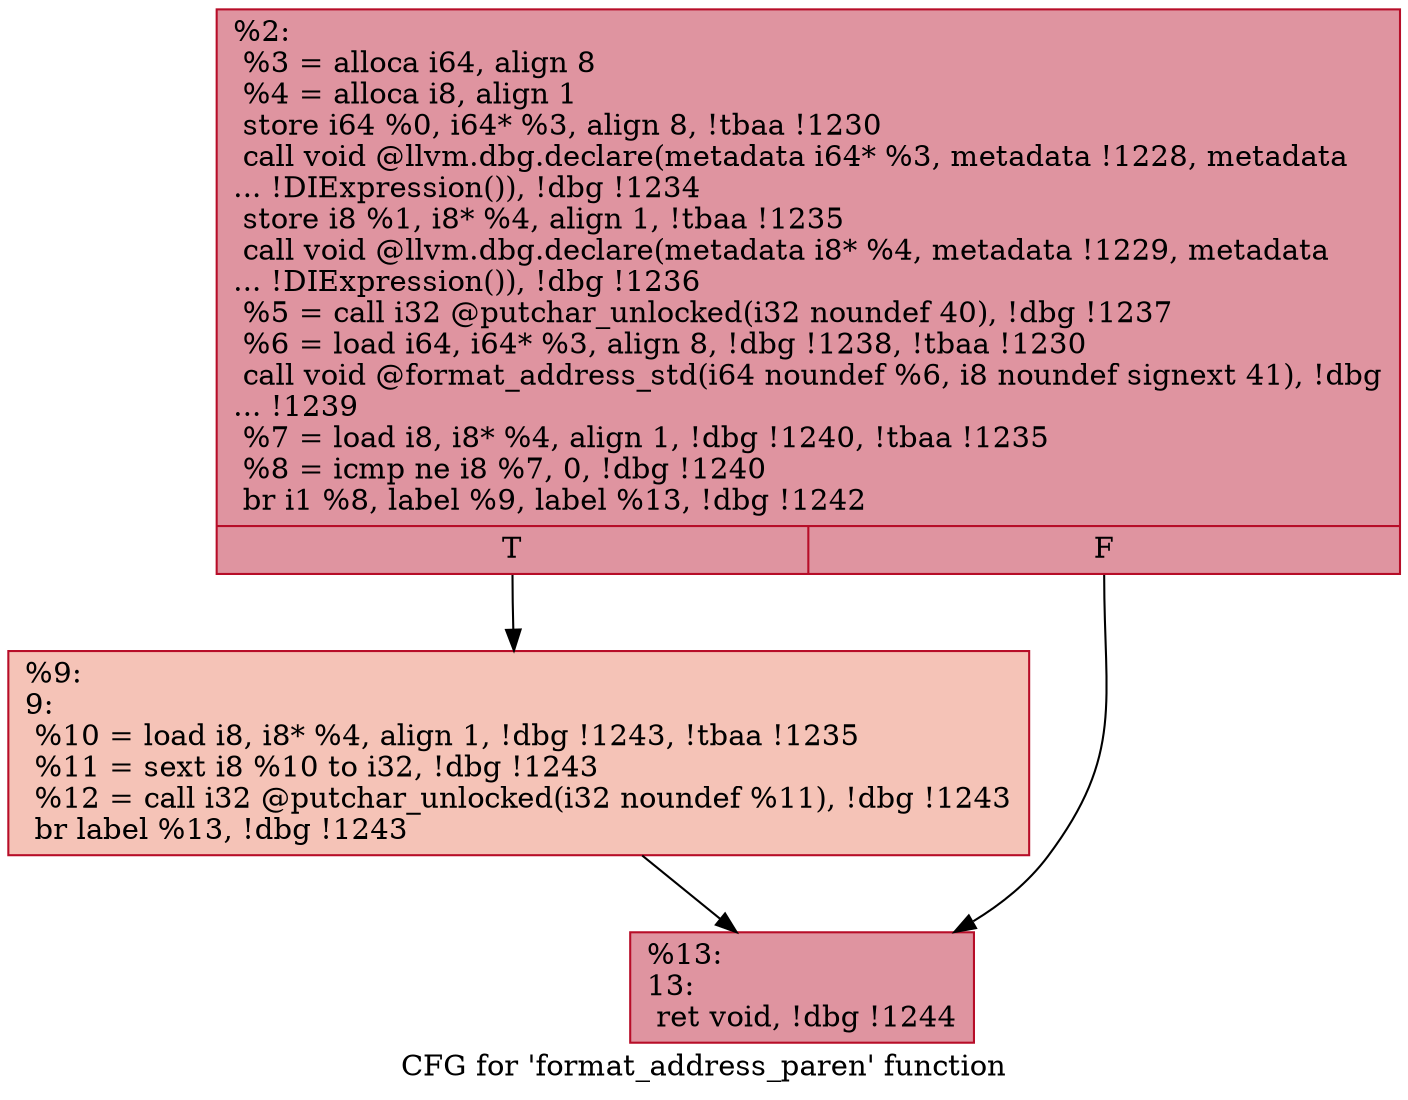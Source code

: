 digraph "CFG for 'format_address_paren' function" {
	label="CFG for 'format_address_paren' function";

	Node0x9a9e40 [shape=record,color="#b70d28ff", style=filled, fillcolor="#b70d2870",label="{%2:\l  %3 = alloca i64, align 8\l  %4 = alloca i8, align 1\l  store i64 %0, i64* %3, align 8, !tbaa !1230\l  call void @llvm.dbg.declare(metadata i64* %3, metadata !1228, metadata\l... !DIExpression()), !dbg !1234\l  store i8 %1, i8* %4, align 1, !tbaa !1235\l  call void @llvm.dbg.declare(metadata i8* %4, metadata !1229, metadata\l... !DIExpression()), !dbg !1236\l  %5 = call i32 @putchar_unlocked(i32 noundef 40), !dbg !1237\l  %6 = load i64, i64* %3, align 8, !dbg !1238, !tbaa !1230\l  call void @format_address_std(i64 noundef %6, i8 noundef signext 41), !dbg\l... !1239\l  %7 = load i8, i8* %4, align 1, !dbg !1240, !tbaa !1235\l  %8 = icmp ne i8 %7, 0, !dbg !1240\l  br i1 %8, label %9, label %13, !dbg !1242\l|{<s0>T|<s1>F}}"];
	Node0x9a9e40:s0 -> Node0x9ad360;
	Node0x9a9e40:s1 -> Node0x9ad3b0;
	Node0x9ad360 [shape=record,color="#b70d28ff", style=filled, fillcolor="#e8765c70",label="{%9:\l9:                                                \l  %10 = load i8, i8* %4, align 1, !dbg !1243, !tbaa !1235\l  %11 = sext i8 %10 to i32, !dbg !1243\l  %12 = call i32 @putchar_unlocked(i32 noundef %11), !dbg !1243\l  br label %13, !dbg !1243\l}"];
	Node0x9ad360 -> Node0x9ad3b0;
	Node0x9ad3b0 [shape=record,color="#b70d28ff", style=filled, fillcolor="#b70d2870",label="{%13:\l13:                                               \l  ret void, !dbg !1244\l}"];
}
